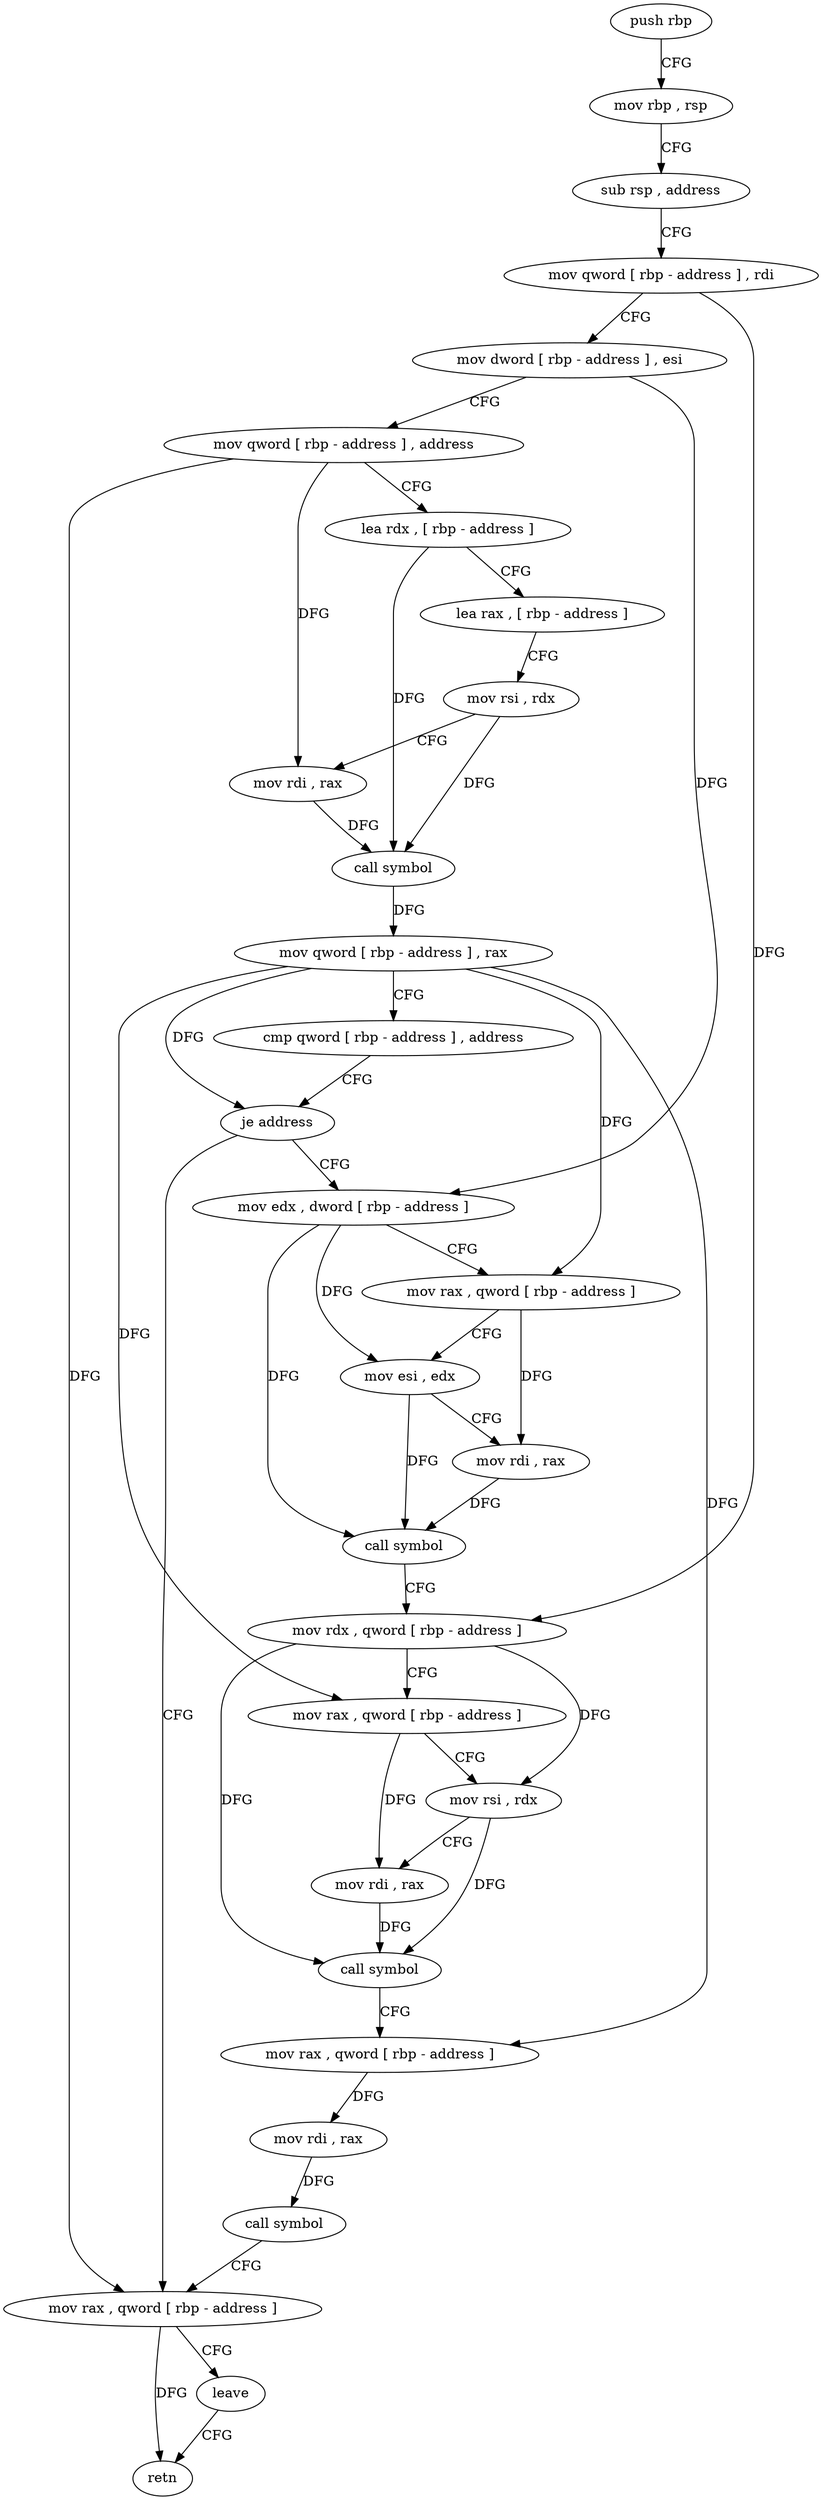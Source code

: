 digraph "func" {
"124848" [label = "push rbp" ]
"124849" [label = "mov rbp , rsp" ]
"124852" [label = "sub rsp , address" ]
"124856" [label = "mov qword [ rbp - address ] , rdi" ]
"124860" [label = "mov dword [ rbp - address ] , esi" ]
"124863" [label = "mov qword [ rbp - address ] , address" ]
"124871" [label = "lea rdx , [ rbp - address ]" ]
"124875" [label = "lea rax , [ rbp - address ]" ]
"124879" [label = "mov rsi , rdx" ]
"124882" [label = "mov rdi , rax" ]
"124885" [label = "call symbol" ]
"124890" [label = "mov qword [ rbp - address ] , rax" ]
"124894" [label = "cmp qword [ rbp - address ] , address" ]
"124899" [label = "je address" ]
"124949" [label = "mov rax , qword [ rbp - address ]" ]
"124901" [label = "mov edx , dword [ rbp - address ]" ]
"124953" [label = "leave" ]
"124954" [label = "retn" ]
"124904" [label = "mov rax , qword [ rbp - address ]" ]
"124908" [label = "mov esi , edx" ]
"124910" [label = "mov rdi , rax" ]
"124913" [label = "call symbol" ]
"124918" [label = "mov rdx , qword [ rbp - address ]" ]
"124922" [label = "mov rax , qword [ rbp - address ]" ]
"124926" [label = "mov rsi , rdx" ]
"124929" [label = "mov rdi , rax" ]
"124932" [label = "call symbol" ]
"124937" [label = "mov rax , qword [ rbp - address ]" ]
"124941" [label = "mov rdi , rax" ]
"124944" [label = "call symbol" ]
"124848" -> "124849" [ label = "CFG" ]
"124849" -> "124852" [ label = "CFG" ]
"124852" -> "124856" [ label = "CFG" ]
"124856" -> "124860" [ label = "CFG" ]
"124856" -> "124918" [ label = "DFG" ]
"124860" -> "124863" [ label = "CFG" ]
"124860" -> "124901" [ label = "DFG" ]
"124863" -> "124871" [ label = "CFG" ]
"124863" -> "124949" [ label = "DFG" ]
"124863" -> "124882" [ label = "DFG" ]
"124871" -> "124875" [ label = "CFG" ]
"124871" -> "124885" [ label = "DFG" ]
"124875" -> "124879" [ label = "CFG" ]
"124879" -> "124882" [ label = "CFG" ]
"124879" -> "124885" [ label = "DFG" ]
"124882" -> "124885" [ label = "DFG" ]
"124885" -> "124890" [ label = "DFG" ]
"124890" -> "124894" [ label = "CFG" ]
"124890" -> "124899" [ label = "DFG" ]
"124890" -> "124904" [ label = "DFG" ]
"124890" -> "124922" [ label = "DFG" ]
"124890" -> "124937" [ label = "DFG" ]
"124894" -> "124899" [ label = "CFG" ]
"124899" -> "124949" [ label = "CFG" ]
"124899" -> "124901" [ label = "CFG" ]
"124949" -> "124953" [ label = "CFG" ]
"124949" -> "124954" [ label = "DFG" ]
"124901" -> "124904" [ label = "CFG" ]
"124901" -> "124908" [ label = "DFG" ]
"124901" -> "124913" [ label = "DFG" ]
"124953" -> "124954" [ label = "CFG" ]
"124904" -> "124908" [ label = "CFG" ]
"124904" -> "124910" [ label = "DFG" ]
"124908" -> "124910" [ label = "CFG" ]
"124908" -> "124913" [ label = "DFG" ]
"124910" -> "124913" [ label = "DFG" ]
"124913" -> "124918" [ label = "CFG" ]
"124918" -> "124922" [ label = "CFG" ]
"124918" -> "124926" [ label = "DFG" ]
"124918" -> "124932" [ label = "DFG" ]
"124922" -> "124926" [ label = "CFG" ]
"124922" -> "124929" [ label = "DFG" ]
"124926" -> "124929" [ label = "CFG" ]
"124926" -> "124932" [ label = "DFG" ]
"124929" -> "124932" [ label = "DFG" ]
"124932" -> "124937" [ label = "CFG" ]
"124937" -> "124941" [ label = "DFG" ]
"124941" -> "124944" [ label = "DFG" ]
"124944" -> "124949" [ label = "CFG" ]
}
